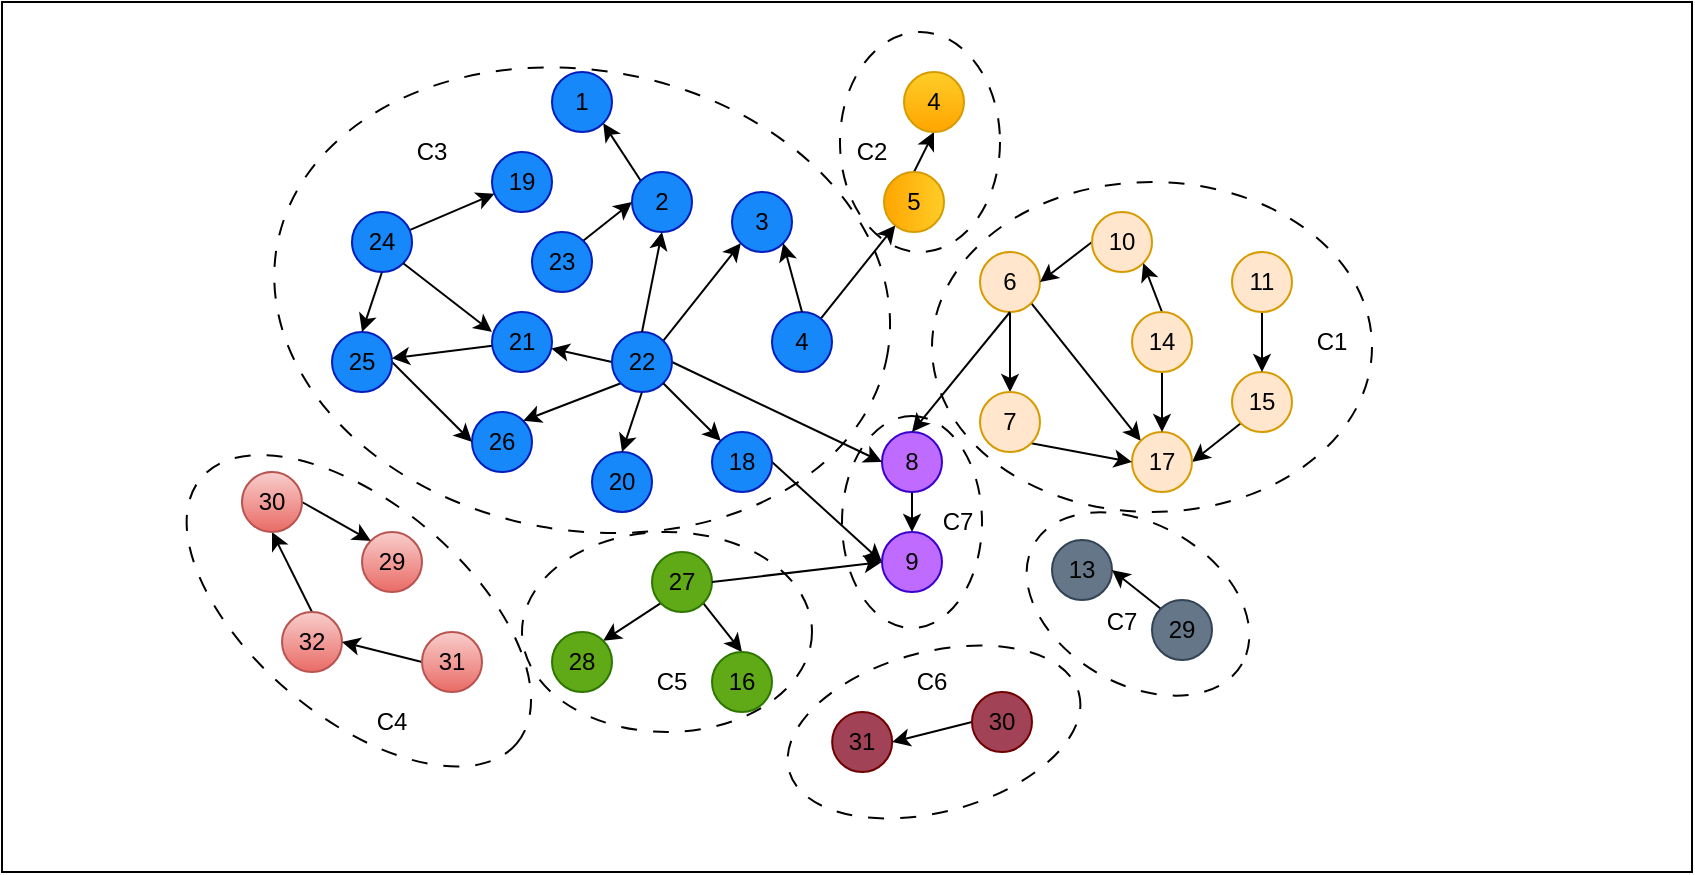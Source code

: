 <mxfile version="22.1.17" type="github">
  <diagram name="第 1 页" id="dHquSTngFH4VYkd-CIKQ">
    <mxGraphModel dx="2177" dy="829" grid="1" gridSize="10" guides="1" tooltips="1" connect="1" arrows="1" fold="1" page="1" pageScale="1" pageWidth="827" pageHeight="1169" math="0" shadow="0">
      <root>
        <mxCell id="0" />
        <mxCell id="1" parent="0" />
        <mxCell id="zcXFgPAART7fyZk7gGmi-152" value="" style="rounded=0;whiteSpace=wrap;html=1;" vertex="1" parent="1">
          <mxGeometry x="-75" y="5" width="845" height="435" as="geometry" />
        </mxCell>
        <mxCell id="zcXFgPAART7fyZk7gGmi-148" value="" style="ellipse;whiteSpace=wrap;html=1;rotation=30;dashed=1;dashPattern=8 8;" vertex="1" parent="1">
          <mxGeometry x="433" y="266" width="120" height="80" as="geometry" />
        </mxCell>
        <mxCell id="zcXFgPAART7fyZk7gGmi-142" value="" style="ellipse;whiteSpace=wrap;html=1;rotation=-90;dashed=1;dashPattern=8 8;" vertex="1" parent="1">
          <mxGeometry x="327" y="230" width="106" height="70" as="geometry" />
        </mxCell>
        <mxCell id="zcXFgPAART7fyZk7gGmi-138" value="" style="ellipse;whiteSpace=wrap;html=1;rotation=-15;dashed=1;dashPattern=8 8;" vertex="1" parent="1">
          <mxGeometry x="316" y="330" width="150" height="80" as="geometry" />
        </mxCell>
        <mxCell id="zcXFgPAART7fyZk7gGmi-134" value="" style="ellipse;whiteSpace=wrap;html=1;dashed=1;dashPattern=8 8;" vertex="1" parent="1">
          <mxGeometry x="185" y="270" width="145" height="100" as="geometry" />
        </mxCell>
        <mxCell id="zcXFgPAART7fyZk7gGmi-132" value="" style="ellipse;whiteSpace=wrap;html=1;rotation=40;dashed=1;dashPattern=8 8;" vertex="1" parent="1">
          <mxGeometry x="0.34" y="256.01" width="206.17" height="106.79" as="geometry" />
        </mxCell>
        <mxCell id="zcXFgPAART7fyZk7gGmi-129" value="" style="ellipse;whiteSpace=wrap;html=1;rotation=10;dashed=1;dashPattern=8 8;strokeWidth=1;" vertex="1" parent="1">
          <mxGeometry x="60.08" y="39.13" width="310" height="230" as="geometry" />
        </mxCell>
        <mxCell id="zcXFgPAART7fyZk7gGmi-127" value="" style="ellipse;whiteSpace=wrap;html=1;dashed=1;dashPattern=8 8;" vertex="1" parent="1">
          <mxGeometry x="344" y="20" width="80" height="110" as="geometry" />
        </mxCell>
        <mxCell id="zcXFgPAART7fyZk7gGmi-125" value="" style="ellipse;whiteSpace=wrap;html=1;dashed=1;dashPattern=8 8;" vertex="1" parent="1">
          <mxGeometry x="390" y="95" width="220" height="165" as="geometry" />
        </mxCell>
        <mxCell id="zcXFgPAART7fyZk7gGmi-107" style="rounded=0;orthogonalLoop=1;jettySize=auto;html=1;exitX=1;exitY=1;exitDx=0;exitDy=0;entryX=0;entryY=0;entryDx=0;entryDy=0;" edge="1" parent="1" source="zcXFgPAART7fyZk7gGmi-11" target="zcXFgPAART7fyZk7gGmi-15">
          <mxGeometry relative="1" as="geometry" />
        </mxCell>
        <mxCell id="zcXFgPAART7fyZk7gGmi-120" style="edgeStyle=orthogonalEdgeStyle;rounded=0;orthogonalLoop=1;jettySize=auto;html=1;exitX=0.5;exitY=1;exitDx=0;exitDy=0;entryX=0.5;entryY=0;entryDx=0;entryDy=0;" edge="1" parent="1" source="zcXFgPAART7fyZk7gGmi-11" target="zcXFgPAART7fyZk7gGmi-16">
          <mxGeometry relative="1" as="geometry" />
        </mxCell>
        <mxCell id="zcXFgPAART7fyZk7gGmi-11" value="6" style="ellipse;whiteSpace=wrap;html=1;aspect=fixed;fillColor=#ffe6cc;strokeColor=#d79b00;" vertex="1" parent="1">
          <mxGeometry x="414" y="130" width="30" height="30" as="geometry" />
        </mxCell>
        <mxCell id="zcXFgPAART7fyZk7gGmi-113" style="rounded=0;orthogonalLoop=1;jettySize=auto;html=1;exitX=0;exitY=0.5;exitDx=0;exitDy=0;entryX=1;entryY=0.5;entryDx=0;entryDy=0;" edge="1" parent="1" source="zcXFgPAART7fyZk7gGmi-13" target="zcXFgPAART7fyZk7gGmi-11">
          <mxGeometry relative="1" as="geometry" />
        </mxCell>
        <mxCell id="zcXFgPAART7fyZk7gGmi-13" value="10" style="ellipse;whiteSpace=wrap;html=1;aspect=fixed;fillColor=#ffe6cc;strokeColor=#d79b00;" vertex="1" parent="1">
          <mxGeometry x="470" y="110" width="30" height="30" as="geometry" />
        </mxCell>
        <mxCell id="zcXFgPAART7fyZk7gGmi-111" style="rounded=0;orthogonalLoop=1;jettySize=auto;html=1;exitX=0;exitY=1;exitDx=0;exitDy=0;entryX=1;entryY=0.5;entryDx=0;entryDy=0;" edge="1" parent="1" source="zcXFgPAART7fyZk7gGmi-14" target="zcXFgPAART7fyZk7gGmi-15">
          <mxGeometry relative="1" as="geometry" />
        </mxCell>
        <mxCell id="zcXFgPAART7fyZk7gGmi-14" value="15" style="ellipse;whiteSpace=wrap;html=1;aspect=fixed;fillColor=#ffe6cc;strokeColor=#d79b00;" vertex="1" parent="1">
          <mxGeometry x="540" y="190" width="30" height="30" as="geometry" />
        </mxCell>
        <mxCell id="zcXFgPAART7fyZk7gGmi-15" value="17" style="ellipse;whiteSpace=wrap;html=1;aspect=fixed;fillColor=#ffe6cc;strokeColor=#d79b00;" vertex="1" parent="1">
          <mxGeometry x="490" y="220" width="30" height="30" as="geometry" />
        </mxCell>
        <mxCell id="zcXFgPAART7fyZk7gGmi-108" style="rounded=0;orthogonalLoop=1;jettySize=auto;html=1;exitX=1;exitY=1;exitDx=0;exitDy=0;entryX=0;entryY=0.5;entryDx=0;entryDy=0;" edge="1" parent="1" source="zcXFgPAART7fyZk7gGmi-16" target="zcXFgPAART7fyZk7gGmi-15">
          <mxGeometry relative="1" as="geometry" />
        </mxCell>
        <mxCell id="zcXFgPAART7fyZk7gGmi-16" value="7" style="ellipse;whiteSpace=wrap;html=1;aspect=fixed;fillColor=#ffe6cc;strokeColor=#d79b00;" vertex="1" parent="1">
          <mxGeometry x="414" y="200" width="30" height="30" as="geometry" />
        </mxCell>
        <mxCell id="zcXFgPAART7fyZk7gGmi-92" style="rounded=0;orthogonalLoop=1;jettySize=auto;html=1;exitX=0;exitY=1;exitDx=0;exitDy=0;entryX=1;entryY=0;entryDx=0;entryDy=0;" edge="1" parent="1" source="zcXFgPAART7fyZk7gGmi-17" target="zcXFgPAART7fyZk7gGmi-19">
          <mxGeometry relative="1" as="geometry" />
        </mxCell>
        <mxCell id="zcXFgPAART7fyZk7gGmi-93" style="rounded=0;orthogonalLoop=1;jettySize=auto;html=1;exitX=1;exitY=1;exitDx=0;exitDy=0;entryX=0.5;entryY=0;entryDx=0;entryDy=0;" edge="1" parent="1" source="zcXFgPAART7fyZk7gGmi-17" target="zcXFgPAART7fyZk7gGmi-18">
          <mxGeometry relative="1" as="geometry" />
        </mxCell>
        <mxCell id="zcXFgPAART7fyZk7gGmi-17" value="&lt;font color=&quot;#000000&quot;&gt;27&lt;/font&gt;" style="ellipse;whiteSpace=wrap;html=1;aspect=fixed;fillColor=#60a917;strokeColor=#2D7600;fontColor=#ffffff;" vertex="1" parent="1">
          <mxGeometry x="250" y="280" width="30" height="30" as="geometry" />
        </mxCell>
        <mxCell id="zcXFgPAART7fyZk7gGmi-18" value="&lt;font color=&quot;#000000&quot;&gt;16&lt;/font&gt;" style="ellipse;whiteSpace=wrap;html=1;aspect=fixed;fillColor=#60a917;strokeColor=#2D7600;fontColor=#ffffff;" vertex="1" parent="1">
          <mxGeometry x="280" y="330" width="30" height="30" as="geometry" />
        </mxCell>
        <mxCell id="zcXFgPAART7fyZk7gGmi-19" value="&lt;font color=&quot;#000000&quot;&gt;28&lt;/font&gt;" style="ellipse;whiteSpace=wrap;html=1;aspect=fixed;fillColor=#60a917;strokeColor=#2D7600;fontColor=#ffffff;" vertex="1" parent="1">
          <mxGeometry x="200" y="320" width="30" height="30" as="geometry" />
        </mxCell>
        <mxCell id="zcXFgPAART7fyZk7gGmi-136" style="edgeStyle=orthogonalEdgeStyle;rounded=0;orthogonalLoop=1;jettySize=auto;html=1;exitX=0.5;exitY=1;exitDx=0;exitDy=0;entryX=0.5;entryY=0;entryDx=0;entryDy=0;" edge="1" parent="1" source="zcXFgPAART7fyZk7gGmi-22" target="zcXFgPAART7fyZk7gGmi-65">
          <mxGeometry relative="1" as="geometry" />
        </mxCell>
        <mxCell id="zcXFgPAART7fyZk7gGmi-22" value="&lt;font color=&quot;#000000&quot;&gt;8&lt;/font&gt;" style="ellipse;whiteSpace=wrap;html=1;aspect=fixed;fillColor=#BF6BFF;strokeColor=#3700CC;fontColor=#ffffff;" vertex="1" parent="1">
          <mxGeometry x="365" y="220" width="30" height="30" as="geometry" />
        </mxCell>
        <mxCell id="zcXFgPAART7fyZk7gGmi-140" style="rounded=0;orthogonalLoop=1;jettySize=auto;html=1;exitX=0;exitY=0.5;exitDx=0;exitDy=0;entryX=1;entryY=0.5;entryDx=0;entryDy=0;" edge="1" parent="1" source="zcXFgPAART7fyZk7gGmi-29" target="zcXFgPAART7fyZk7gGmi-32">
          <mxGeometry relative="1" as="geometry" />
        </mxCell>
        <mxCell id="zcXFgPAART7fyZk7gGmi-29" value="&lt;font color=&quot;#000000&quot;&gt;30&lt;/font&gt;" style="ellipse;whiteSpace=wrap;html=1;aspect=fixed;fillColor=#A24256;strokeColor=#6F0000;fontColor=#ffffff;" vertex="1" parent="1">
          <mxGeometry x="410" y="350" width="30" height="30" as="geometry" />
        </mxCell>
        <mxCell id="zcXFgPAART7fyZk7gGmi-32" value="&lt;font color=&quot;#000000&quot;&gt;31&lt;/font&gt;" style="ellipse;whiteSpace=wrap;html=1;aspect=fixed;fillColor=#A24256;strokeColor=#6F0000;fontColor=#ffffff;" vertex="1" parent="1">
          <mxGeometry x="340.08" y="360" width="30" height="30" as="geometry" />
        </mxCell>
        <mxCell id="zcXFgPAART7fyZk7gGmi-33" value="&lt;font color=&quot;#000000&quot;&gt;13&lt;/font&gt;" style="ellipse;whiteSpace=wrap;html=1;aspect=fixed;fillColor=#647687;strokeColor=#314354;fontColor=#ffffff;" vertex="1" parent="1">
          <mxGeometry x="450" y="274" width="30" height="30" as="geometry" />
        </mxCell>
        <mxCell id="zcXFgPAART7fyZk7gGmi-95" style="rounded=0;orthogonalLoop=1;jettySize=auto;html=1;exitX=0;exitY=0;exitDx=0;exitDy=0;entryX=1;entryY=0.5;entryDx=0;entryDy=0;" edge="1" parent="1" source="zcXFgPAART7fyZk7gGmi-34" target="zcXFgPAART7fyZk7gGmi-33">
          <mxGeometry relative="1" as="geometry" />
        </mxCell>
        <mxCell id="zcXFgPAART7fyZk7gGmi-34" value="&lt;font color=&quot;#000000&quot;&gt;29&lt;/font&gt;" style="ellipse;whiteSpace=wrap;html=1;aspect=fixed;fillColor=#647687;strokeColor=#314354;fontColor=#ffffff;" vertex="1" parent="1">
          <mxGeometry x="500" y="304" width="30" height="30" as="geometry" />
        </mxCell>
        <mxCell id="zcXFgPAART7fyZk7gGmi-39" value="&lt;font color=&quot;#000000&quot;&gt;1&lt;/font&gt;" style="ellipse;whiteSpace=wrap;html=1;aspect=fixed;fillColor=#1688FA;strokeColor=#001DBC;fontColor=#ffffff;" vertex="1" parent="1">
          <mxGeometry x="200" y="40" width="30" height="30" as="geometry" />
        </mxCell>
        <mxCell id="zcXFgPAART7fyZk7gGmi-106" style="rounded=0;orthogonalLoop=1;jettySize=auto;html=1;exitX=0;exitY=0.5;exitDx=0;exitDy=0;entryX=0.5;entryY=1;entryDx=0;entryDy=0;" edge="1" parent="1" source="zcXFgPAART7fyZk7gGmi-42" target="zcXFgPAART7fyZk7gGmi-43">
          <mxGeometry relative="1" as="geometry" />
        </mxCell>
        <mxCell id="zcXFgPAART7fyZk7gGmi-42" value="5" style="ellipse;whiteSpace=wrap;html=1;aspect=fixed;fillColor=#ffcd28;strokeColor=#d79b00;gradientColor=#ffa500;direction=south;" vertex="1" parent="1">
          <mxGeometry x="366" y="90" width="30" height="30" as="geometry" />
        </mxCell>
        <mxCell id="zcXFgPAART7fyZk7gGmi-43" value="4" style="ellipse;whiteSpace=wrap;html=1;aspect=fixed;fillColor=#ffcd28;strokeColor=#d79b00;gradientColor=#ffa500;" vertex="1" parent="1">
          <mxGeometry x="376" y="40" width="30" height="30" as="geometry" />
        </mxCell>
        <mxCell id="zcXFgPAART7fyZk7gGmi-110" style="edgeStyle=orthogonalEdgeStyle;rounded=0;orthogonalLoop=1;jettySize=auto;html=1;exitX=0.5;exitY=1;exitDx=0;exitDy=0;entryX=0.5;entryY=0;entryDx=0;entryDy=0;" edge="1" parent="1" source="zcXFgPAART7fyZk7gGmi-44" target="zcXFgPAART7fyZk7gGmi-15">
          <mxGeometry relative="1" as="geometry" />
        </mxCell>
        <mxCell id="zcXFgPAART7fyZk7gGmi-112" style="rounded=0;orthogonalLoop=1;jettySize=auto;html=1;exitX=0.5;exitY=0;exitDx=0;exitDy=0;entryX=1;entryY=1;entryDx=0;entryDy=0;" edge="1" parent="1" source="zcXFgPAART7fyZk7gGmi-44" target="zcXFgPAART7fyZk7gGmi-13">
          <mxGeometry relative="1" as="geometry" />
        </mxCell>
        <mxCell id="zcXFgPAART7fyZk7gGmi-44" value="14" style="ellipse;whiteSpace=wrap;html=1;aspect=fixed;fillColor=#ffe6cc;strokeColor=#d79b00;" vertex="1" parent="1">
          <mxGeometry x="490" y="160" width="30" height="30" as="geometry" />
        </mxCell>
        <mxCell id="zcXFgPAART7fyZk7gGmi-114" style="edgeStyle=orthogonalEdgeStyle;rounded=0;orthogonalLoop=1;jettySize=auto;html=1;exitX=0.5;exitY=1;exitDx=0;exitDy=0;entryX=0.5;entryY=0;entryDx=0;entryDy=0;" edge="1" parent="1" source="zcXFgPAART7fyZk7gGmi-45" target="zcXFgPAART7fyZk7gGmi-14">
          <mxGeometry relative="1" as="geometry" />
        </mxCell>
        <mxCell id="zcXFgPAART7fyZk7gGmi-45" value="11" style="ellipse;whiteSpace=wrap;html=1;aspect=fixed;fillColor=#ffe6cc;strokeColor=#d79b00;" vertex="1" parent="1">
          <mxGeometry x="540" y="130" width="30" height="30" as="geometry" />
        </mxCell>
        <mxCell id="zcXFgPAART7fyZk7gGmi-47" value="&lt;font color=&quot;#000000&quot;&gt;26&lt;/font&gt;" style="ellipse;whiteSpace=wrap;html=1;aspect=fixed;fillColor=#1688FA;strokeColor=#001DBC;fontColor=#ffffff;" vertex="1" parent="1">
          <mxGeometry x="160" y="210" width="30" height="30" as="geometry" />
        </mxCell>
        <mxCell id="zcXFgPAART7fyZk7gGmi-91" style="rounded=0;orthogonalLoop=1;jettySize=auto;html=1;exitX=0;exitY=0;exitDx=0;exitDy=0;entryX=1;entryY=1;entryDx=0;entryDy=0;" edge="1" parent="1" source="zcXFgPAART7fyZk7gGmi-48" target="zcXFgPAART7fyZk7gGmi-39">
          <mxGeometry relative="1" as="geometry" />
        </mxCell>
        <mxCell id="zcXFgPAART7fyZk7gGmi-48" value="&lt;font color=&quot;#000000&quot;&gt;2&lt;/font&gt;" style="ellipse;whiteSpace=wrap;html=1;aspect=fixed;fillColor=#1688FA;strokeColor=#001DBC;fontColor=#ffffff;" vertex="1" parent="1">
          <mxGeometry x="240" y="90" width="30" height="30" as="geometry" />
        </mxCell>
        <mxCell id="zcXFgPAART7fyZk7gGmi-49" value="&lt;font color=&quot;#000000&quot;&gt;20&lt;/font&gt;" style="ellipse;whiteSpace=wrap;html=1;aspect=fixed;fillColor=#1688FA;strokeColor=#001DBC;fontColor=#ffffff;" vertex="1" parent="1">
          <mxGeometry x="220" y="230" width="30" height="30" as="geometry" />
        </mxCell>
        <mxCell id="zcXFgPAART7fyZk7gGmi-83" style="rounded=0;orthogonalLoop=1;jettySize=auto;html=1;exitX=1;exitY=0.5;exitDx=0;exitDy=0;entryX=0;entryY=0.5;entryDx=0;entryDy=0;" edge="1" parent="1" source="zcXFgPAART7fyZk7gGmi-50" target="zcXFgPAART7fyZk7gGmi-47">
          <mxGeometry relative="1" as="geometry">
            <mxPoint x="124" y="200" as="targetPoint" />
          </mxGeometry>
        </mxCell>
        <mxCell id="zcXFgPAART7fyZk7gGmi-50" value="&lt;font color=&quot;#000000&quot;&gt;25&lt;/font&gt;" style="ellipse;whiteSpace=wrap;html=1;aspect=fixed;fillColor=#1688FA;strokeColor=#001DBC;fontColor=#ffffff;" vertex="1" parent="1">
          <mxGeometry x="90" y="170" width="30" height="30" as="geometry" />
        </mxCell>
        <mxCell id="zcXFgPAART7fyZk7gGmi-51" value="&lt;font color=&quot;#000000&quot;&gt;3&lt;/font&gt;" style="ellipse;whiteSpace=wrap;html=1;aspect=fixed;fillColor=#1688FA;strokeColor=#001DBC;fontColor=#ffffff;" vertex="1" parent="1">
          <mxGeometry x="290" y="100" width="30" height="30" as="geometry" />
        </mxCell>
        <mxCell id="zcXFgPAART7fyZk7gGmi-81" value="" style="rounded=0;orthogonalLoop=1;jettySize=auto;html=1;" edge="1" parent="1" source="zcXFgPAART7fyZk7gGmi-52" target="zcXFgPAART7fyZk7gGmi-42">
          <mxGeometry relative="1" as="geometry" />
        </mxCell>
        <mxCell id="zcXFgPAART7fyZk7gGmi-52" value="&lt;font color=&quot;#000000&quot;&gt;4&lt;/font&gt;" style="ellipse;whiteSpace=wrap;html=1;aspect=fixed;fillColor=#1688FA;strokeColor=#001DBC;fontColor=#ffffff;" vertex="1" parent="1">
          <mxGeometry x="310" y="160" width="30" height="30" as="geometry" />
        </mxCell>
        <mxCell id="zcXFgPAART7fyZk7gGmi-89" style="rounded=0;orthogonalLoop=1;jettySize=auto;html=1;exitX=1;exitY=0;exitDx=0;exitDy=0;entryX=0;entryY=0.5;entryDx=0;entryDy=0;" edge="1" parent="1" source="zcXFgPAART7fyZk7gGmi-53" target="zcXFgPAART7fyZk7gGmi-48">
          <mxGeometry relative="1" as="geometry" />
        </mxCell>
        <mxCell id="zcXFgPAART7fyZk7gGmi-53" value="&lt;font color=&quot;#000000&quot;&gt;23&lt;/font&gt;" style="ellipse;whiteSpace=wrap;html=1;aspect=fixed;fillColor=#1688FA;strokeColor=#001DBC;fontColor=#ffffff;" vertex="1" parent="1">
          <mxGeometry x="190" y="120" width="30" height="30" as="geometry" />
        </mxCell>
        <mxCell id="zcXFgPAART7fyZk7gGmi-100" style="rounded=0;orthogonalLoop=1;jettySize=auto;html=1;exitX=1;exitY=0.5;exitDx=0;exitDy=0;entryX=0;entryY=0.5;entryDx=0;entryDy=0;" edge="1" parent="1" source="zcXFgPAART7fyZk7gGmi-54" target="zcXFgPAART7fyZk7gGmi-65">
          <mxGeometry relative="1" as="geometry" />
        </mxCell>
        <mxCell id="zcXFgPAART7fyZk7gGmi-54" value="&lt;font color=&quot;#000000&quot;&gt;18&lt;/font&gt;" style="ellipse;whiteSpace=wrap;html=1;aspect=fixed;fillColor=#1688FA;strokeColor=#001DBC;fontColor=#ffffff;" vertex="1" parent="1">
          <mxGeometry x="280" y="220" width="30" height="30" as="geometry" />
        </mxCell>
        <mxCell id="zcXFgPAART7fyZk7gGmi-84" value="" style="rounded=0;orthogonalLoop=1;jettySize=auto;html=1;" edge="1" parent="1" source="zcXFgPAART7fyZk7gGmi-55" target="zcXFgPAART7fyZk7gGmi-50">
          <mxGeometry relative="1" as="geometry" />
        </mxCell>
        <mxCell id="zcXFgPAART7fyZk7gGmi-55" value="&lt;font color=&quot;#000000&quot;&gt;21&lt;/font&gt;" style="ellipse;whiteSpace=wrap;html=1;aspect=fixed;fillColor=#1688FA;strokeColor=#001DBC;fontColor=#ffffff;" vertex="1" parent="1">
          <mxGeometry x="170" y="160" width="30" height="30" as="geometry" />
        </mxCell>
        <mxCell id="zcXFgPAART7fyZk7gGmi-56" value="&lt;font color=&quot;#000000&quot;&gt;19&lt;/font&gt;" style="ellipse;whiteSpace=wrap;html=1;aspect=fixed;fillColor=#1688FA;strokeColor=#001DBC;fontColor=#ffffff;" vertex="1" parent="1">
          <mxGeometry x="170" y="80" width="30" height="30" as="geometry" />
        </mxCell>
        <mxCell id="zcXFgPAART7fyZk7gGmi-86" style="rounded=0;orthogonalLoop=1;jettySize=auto;html=1;exitX=0.5;exitY=1;exitDx=0;exitDy=0;entryX=0.5;entryY=0;entryDx=0;entryDy=0;" edge="1" parent="1" source="zcXFgPAART7fyZk7gGmi-57" target="zcXFgPAART7fyZk7gGmi-50">
          <mxGeometry relative="1" as="geometry" />
        </mxCell>
        <mxCell id="zcXFgPAART7fyZk7gGmi-87" value="" style="rounded=0;orthogonalLoop=1;jettySize=auto;html=1;" edge="1" parent="1" source="zcXFgPAART7fyZk7gGmi-57" target="zcXFgPAART7fyZk7gGmi-56">
          <mxGeometry relative="1" as="geometry" />
        </mxCell>
        <mxCell id="zcXFgPAART7fyZk7gGmi-57" value="&lt;font color=&quot;#000000&quot;&gt;24&lt;/font&gt;" style="ellipse;whiteSpace=wrap;html=1;aspect=fixed;fillColor=#1688FA;strokeColor=#001DBC;fontColor=#ffffff;" vertex="1" parent="1">
          <mxGeometry x="100" y="110" width="30" height="30" as="geometry" />
        </mxCell>
        <mxCell id="zcXFgPAART7fyZk7gGmi-66" style="rounded=0;orthogonalLoop=1;jettySize=auto;html=1;exitX=0.5;exitY=1;exitDx=0;exitDy=0;entryX=0.5;entryY=0;entryDx=0;entryDy=0;" edge="1" parent="1" source="zcXFgPAART7fyZk7gGmi-63" target="zcXFgPAART7fyZk7gGmi-49">
          <mxGeometry relative="1" as="geometry" />
        </mxCell>
        <mxCell id="zcXFgPAART7fyZk7gGmi-67" style="rounded=0;orthogonalLoop=1;jettySize=auto;html=1;exitX=0;exitY=1;exitDx=0;exitDy=0;entryX=1;entryY=0;entryDx=0;entryDy=0;" edge="1" parent="1" source="zcXFgPAART7fyZk7gGmi-63" target="zcXFgPAART7fyZk7gGmi-47">
          <mxGeometry relative="1" as="geometry" />
        </mxCell>
        <mxCell id="zcXFgPAART7fyZk7gGmi-69" style="rounded=0;orthogonalLoop=1;jettySize=auto;html=1;exitX=1;exitY=0.5;exitDx=0;exitDy=0;entryX=0;entryY=0.5;entryDx=0;entryDy=0;" edge="1" parent="1" source="zcXFgPAART7fyZk7gGmi-63" target="zcXFgPAART7fyZk7gGmi-22">
          <mxGeometry relative="1" as="geometry" />
        </mxCell>
        <mxCell id="zcXFgPAART7fyZk7gGmi-78" style="rounded=0;orthogonalLoop=1;jettySize=auto;html=1;exitX=1;exitY=0;exitDx=0;exitDy=0;entryX=0;entryY=1;entryDx=0;entryDy=0;" edge="1" parent="1" source="zcXFgPAART7fyZk7gGmi-63" target="zcXFgPAART7fyZk7gGmi-51">
          <mxGeometry relative="1" as="geometry" />
        </mxCell>
        <mxCell id="zcXFgPAART7fyZk7gGmi-85" style="rounded=0;orthogonalLoop=1;jettySize=auto;html=1;exitX=0;exitY=0.5;exitDx=0;exitDy=0;" edge="1" parent="1" source="zcXFgPAART7fyZk7gGmi-63" target="zcXFgPAART7fyZk7gGmi-55">
          <mxGeometry relative="1" as="geometry" />
        </mxCell>
        <mxCell id="zcXFgPAART7fyZk7gGmi-63" value="&lt;font color=&quot;#000000&quot;&gt;22&lt;/font&gt;" style="ellipse;whiteSpace=wrap;html=1;aspect=fixed;fillColor=#1688FA;strokeColor=#001DBC;fontColor=#ffffff;" vertex="1" parent="1">
          <mxGeometry x="230" y="170" width="30" height="30" as="geometry" />
        </mxCell>
        <mxCell id="zcXFgPAART7fyZk7gGmi-65" value="&lt;font color=&quot;#000000&quot;&gt;9&lt;/font&gt;" style="ellipse;whiteSpace=wrap;html=1;aspect=fixed;fillColor=#BF6BFF;strokeColor=#3700CC;fontColor=#ffffff;" vertex="1" parent="1">
          <mxGeometry x="365" y="270" width="30" height="30" as="geometry" />
        </mxCell>
        <mxCell id="zcXFgPAART7fyZk7gGmi-68" value="" style="endArrow=classic;html=1;rounded=0;exitX=1;exitY=1;exitDx=0;exitDy=0;entryX=0;entryY=0;entryDx=0;entryDy=0;" edge="1" parent="1" source="zcXFgPAART7fyZk7gGmi-63" target="zcXFgPAART7fyZk7gGmi-54">
          <mxGeometry width="50" height="50" relative="1" as="geometry">
            <mxPoint x="490" y="330" as="sourcePoint" />
            <mxPoint x="520" y="320" as="targetPoint" />
          </mxGeometry>
        </mxCell>
        <mxCell id="zcXFgPAART7fyZk7gGmi-73" value="" style="endArrow=classic;html=1;rounded=0;entryX=0.5;entryY=1;entryDx=0;entryDy=0;exitX=0.5;exitY=0;exitDx=0;exitDy=0;" edge="1" parent="1" source="zcXFgPAART7fyZk7gGmi-63" target="zcXFgPAART7fyZk7gGmi-48">
          <mxGeometry width="50" height="50" relative="1" as="geometry">
            <mxPoint x="250" y="170" as="sourcePoint" />
            <mxPoint x="300" y="120" as="targetPoint" />
          </mxGeometry>
        </mxCell>
        <mxCell id="zcXFgPAART7fyZk7gGmi-76" value="" style="endArrow=classic;html=1;rounded=0;entryX=1;entryY=1;entryDx=0;entryDy=0;exitX=0.5;exitY=0;exitDx=0;exitDy=0;" edge="1" parent="1" source="zcXFgPAART7fyZk7gGmi-52" target="zcXFgPAART7fyZk7gGmi-51">
          <mxGeometry width="50" height="50" relative="1" as="geometry">
            <mxPoint x="310" y="170" as="sourcePoint" />
            <mxPoint x="360" y="120" as="targetPoint" />
          </mxGeometry>
        </mxCell>
        <mxCell id="zcXFgPAART7fyZk7gGmi-88" style="rounded=0;orthogonalLoop=1;jettySize=auto;html=1;exitX=1;exitY=1;exitDx=0;exitDy=0;" edge="1" parent="1" source="zcXFgPAART7fyZk7gGmi-57">
          <mxGeometry relative="1" as="geometry">
            <mxPoint x="170" y="170" as="targetPoint" />
          </mxGeometry>
        </mxCell>
        <mxCell id="zcXFgPAART7fyZk7gGmi-98" style="rounded=0;orthogonalLoop=1;jettySize=auto;html=1;exitX=1;exitY=0.5;exitDx=0;exitDy=0;entryX=0;entryY=0.5;entryDx=0;entryDy=0;" edge="1" parent="1" source="zcXFgPAART7fyZk7gGmi-17" target="zcXFgPAART7fyZk7gGmi-65">
          <mxGeometry relative="1" as="geometry">
            <mxPoint x="350" y="260" as="targetPoint" />
          </mxGeometry>
        </mxCell>
        <mxCell id="zcXFgPAART7fyZk7gGmi-115" value="&lt;font color=&quot;#000000&quot;&gt;29&lt;/font&gt;" style="ellipse;whiteSpace=wrap;html=1;aspect=fixed;fillColor=#f8cecc;strokeColor=#b85450;gradientColor=#ea6b66;" vertex="1" parent="1">
          <mxGeometry x="105" y="270" width="30" height="30" as="geometry" />
        </mxCell>
        <mxCell id="zcXFgPAART7fyZk7gGmi-124" style="rounded=0;orthogonalLoop=1;jettySize=auto;html=1;exitX=0.5;exitY=0;exitDx=0;exitDy=0;entryX=0.5;entryY=1;entryDx=0;entryDy=0;" edge="1" parent="1" source="zcXFgPAART7fyZk7gGmi-116" target="zcXFgPAART7fyZk7gGmi-118">
          <mxGeometry relative="1" as="geometry" />
        </mxCell>
        <mxCell id="zcXFgPAART7fyZk7gGmi-116" value="&lt;font color=&quot;#000000&quot;&gt;32&lt;/font&gt;" style="ellipse;whiteSpace=wrap;html=1;aspect=fixed;fillColor=#f8cecc;strokeColor=#b85450;gradientColor=#ea6b66;" vertex="1" parent="1">
          <mxGeometry x="65" y="310" width="30" height="30" as="geometry" />
        </mxCell>
        <mxCell id="zcXFgPAART7fyZk7gGmi-123" style="rounded=0;orthogonalLoop=1;jettySize=auto;html=1;exitX=0;exitY=0.5;exitDx=0;exitDy=0;entryX=1;entryY=0.5;entryDx=0;entryDy=0;" edge="1" parent="1" source="zcXFgPAART7fyZk7gGmi-117" target="zcXFgPAART7fyZk7gGmi-116">
          <mxGeometry relative="1" as="geometry" />
        </mxCell>
        <mxCell id="zcXFgPAART7fyZk7gGmi-117" value="&lt;font color=&quot;#000000&quot;&gt;31&lt;/font&gt;" style="ellipse;whiteSpace=wrap;html=1;aspect=fixed;fillColor=#f8cecc;strokeColor=#b85450;gradientColor=#ea6b66;" vertex="1" parent="1">
          <mxGeometry x="135" y="320" width="30" height="30" as="geometry" />
        </mxCell>
        <mxCell id="zcXFgPAART7fyZk7gGmi-121" style="rounded=0;orthogonalLoop=1;jettySize=auto;html=1;exitX=1;exitY=0.5;exitDx=0;exitDy=0;entryX=0;entryY=0;entryDx=0;entryDy=0;" edge="1" parent="1" source="zcXFgPAART7fyZk7gGmi-118" target="zcXFgPAART7fyZk7gGmi-115">
          <mxGeometry relative="1" as="geometry" />
        </mxCell>
        <mxCell id="zcXFgPAART7fyZk7gGmi-118" value="&lt;font color=&quot;#000000&quot;&gt;30&lt;/font&gt;" style="ellipse;whiteSpace=wrap;html=1;aspect=fixed;fillColor=#f8cecc;strokeColor=#b85450;gradientColor=#ea6b66;" vertex="1" parent="1">
          <mxGeometry x="45" y="240" width="30" height="30" as="geometry" />
        </mxCell>
        <mxCell id="zcXFgPAART7fyZk7gGmi-126" value="C1" style="text;html=1;strokeColor=none;fillColor=none;align=center;verticalAlign=middle;whiteSpace=wrap;rounded=0;" vertex="1" parent="1">
          <mxGeometry x="560" y="160" width="60" height="30" as="geometry" />
        </mxCell>
        <mxCell id="zcXFgPAART7fyZk7gGmi-128" value="C2" style="text;html=1;strokeColor=none;fillColor=none;align=center;verticalAlign=middle;whiteSpace=wrap;rounded=0;" vertex="1" parent="1">
          <mxGeometry x="330" y="65" width="60" height="30" as="geometry" />
        </mxCell>
        <mxCell id="zcXFgPAART7fyZk7gGmi-131" value="C3" style="text;html=1;strokeColor=none;fillColor=none;align=center;verticalAlign=middle;whiteSpace=wrap;rounded=0;" vertex="1" parent="1">
          <mxGeometry x="110" y="65" width="60" height="30" as="geometry" />
        </mxCell>
        <mxCell id="zcXFgPAART7fyZk7gGmi-133" value="C4" style="text;html=1;strokeColor=none;fillColor=none;align=center;verticalAlign=middle;whiteSpace=wrap;rounded=0;" vertex="1" parent="1">
          <mxGeometry x="90" y="350" width="60" height="30" as="geometry" />
        </mxCell>
        <mxCell id="zcXFgPAART7fyZk7gGmi-135" value="C5" style="text;html=1;strokeColor=none;fillColor=none;align=center;verticalAlign=middle;whiteSpace=wrap;rounded=0;" vertex="1" parent="1">
          <mxGeometry x="230" y="330" width="60" height="30" as="geometry" />
        </mxCell>
        <mxCell id="zcXFgPAART7fyZk7gGmi-141" value="C6" style="text;html=1;strokeColor=none;fillColor=none;align=center;verticalAlign=middle;whiteSpace=wrap;rounded=0;" vertex="1" parent="1">
          <mxGeometry x="360" y="330" width="60" height="30" as="geometry" />
        </mxCell>
        <mxCell id="zcXFgPAART7fyZk7gGmi-143" value="" style="rounded=0;orthogonalLoop=1;jettySize=auto;html=1;exitX=0.5;exitY=1;exitDx=0;exitDy=0;entryX=0.5;entryY=0;entryDx=0;entryDy=0;" edge="1" parent="1" source="zcXFgPAART7fyZk7gGmi-11" target="zcXFgPAART7fyZk7gGmi-22">
          <mxGeometry relative="1" as="geometry">
            <mxPoint x="418" y="156" as="sourcePoint" />
            <mxPoint x="391" y="224" as="targetPoint" />
          </mxGeometry>
        </mxCell>
        <mxCell id="zcXFgPAART7fyZk7gGmi-144" value="C7" style="text;html=1;strokeColor=none;fillColor=none;align=center;verticalAlign=middle;whiteSpace=wrap;rounded=0;" vertex="1" parent="1">
          <mxGeometry x="373" y="250" width="60" height="30" as="geometry" />
        </mxCell>
        <mxCell id="zcXFgPAART7fyZk7gGmi-151" value="C7" style="text;html=1;strokeColor=none;fillColor=none;align=center;verticalAlign=middle;whiteSpace=wrap;rounded=0;" vertex="1" parent="1">
          <mxGeometry x="455" y="300" width="60" height="30" as="geometry" />
        </mxCell>
      </root>
    </mxGraphModel>
  </diagram>
</mxfile>

